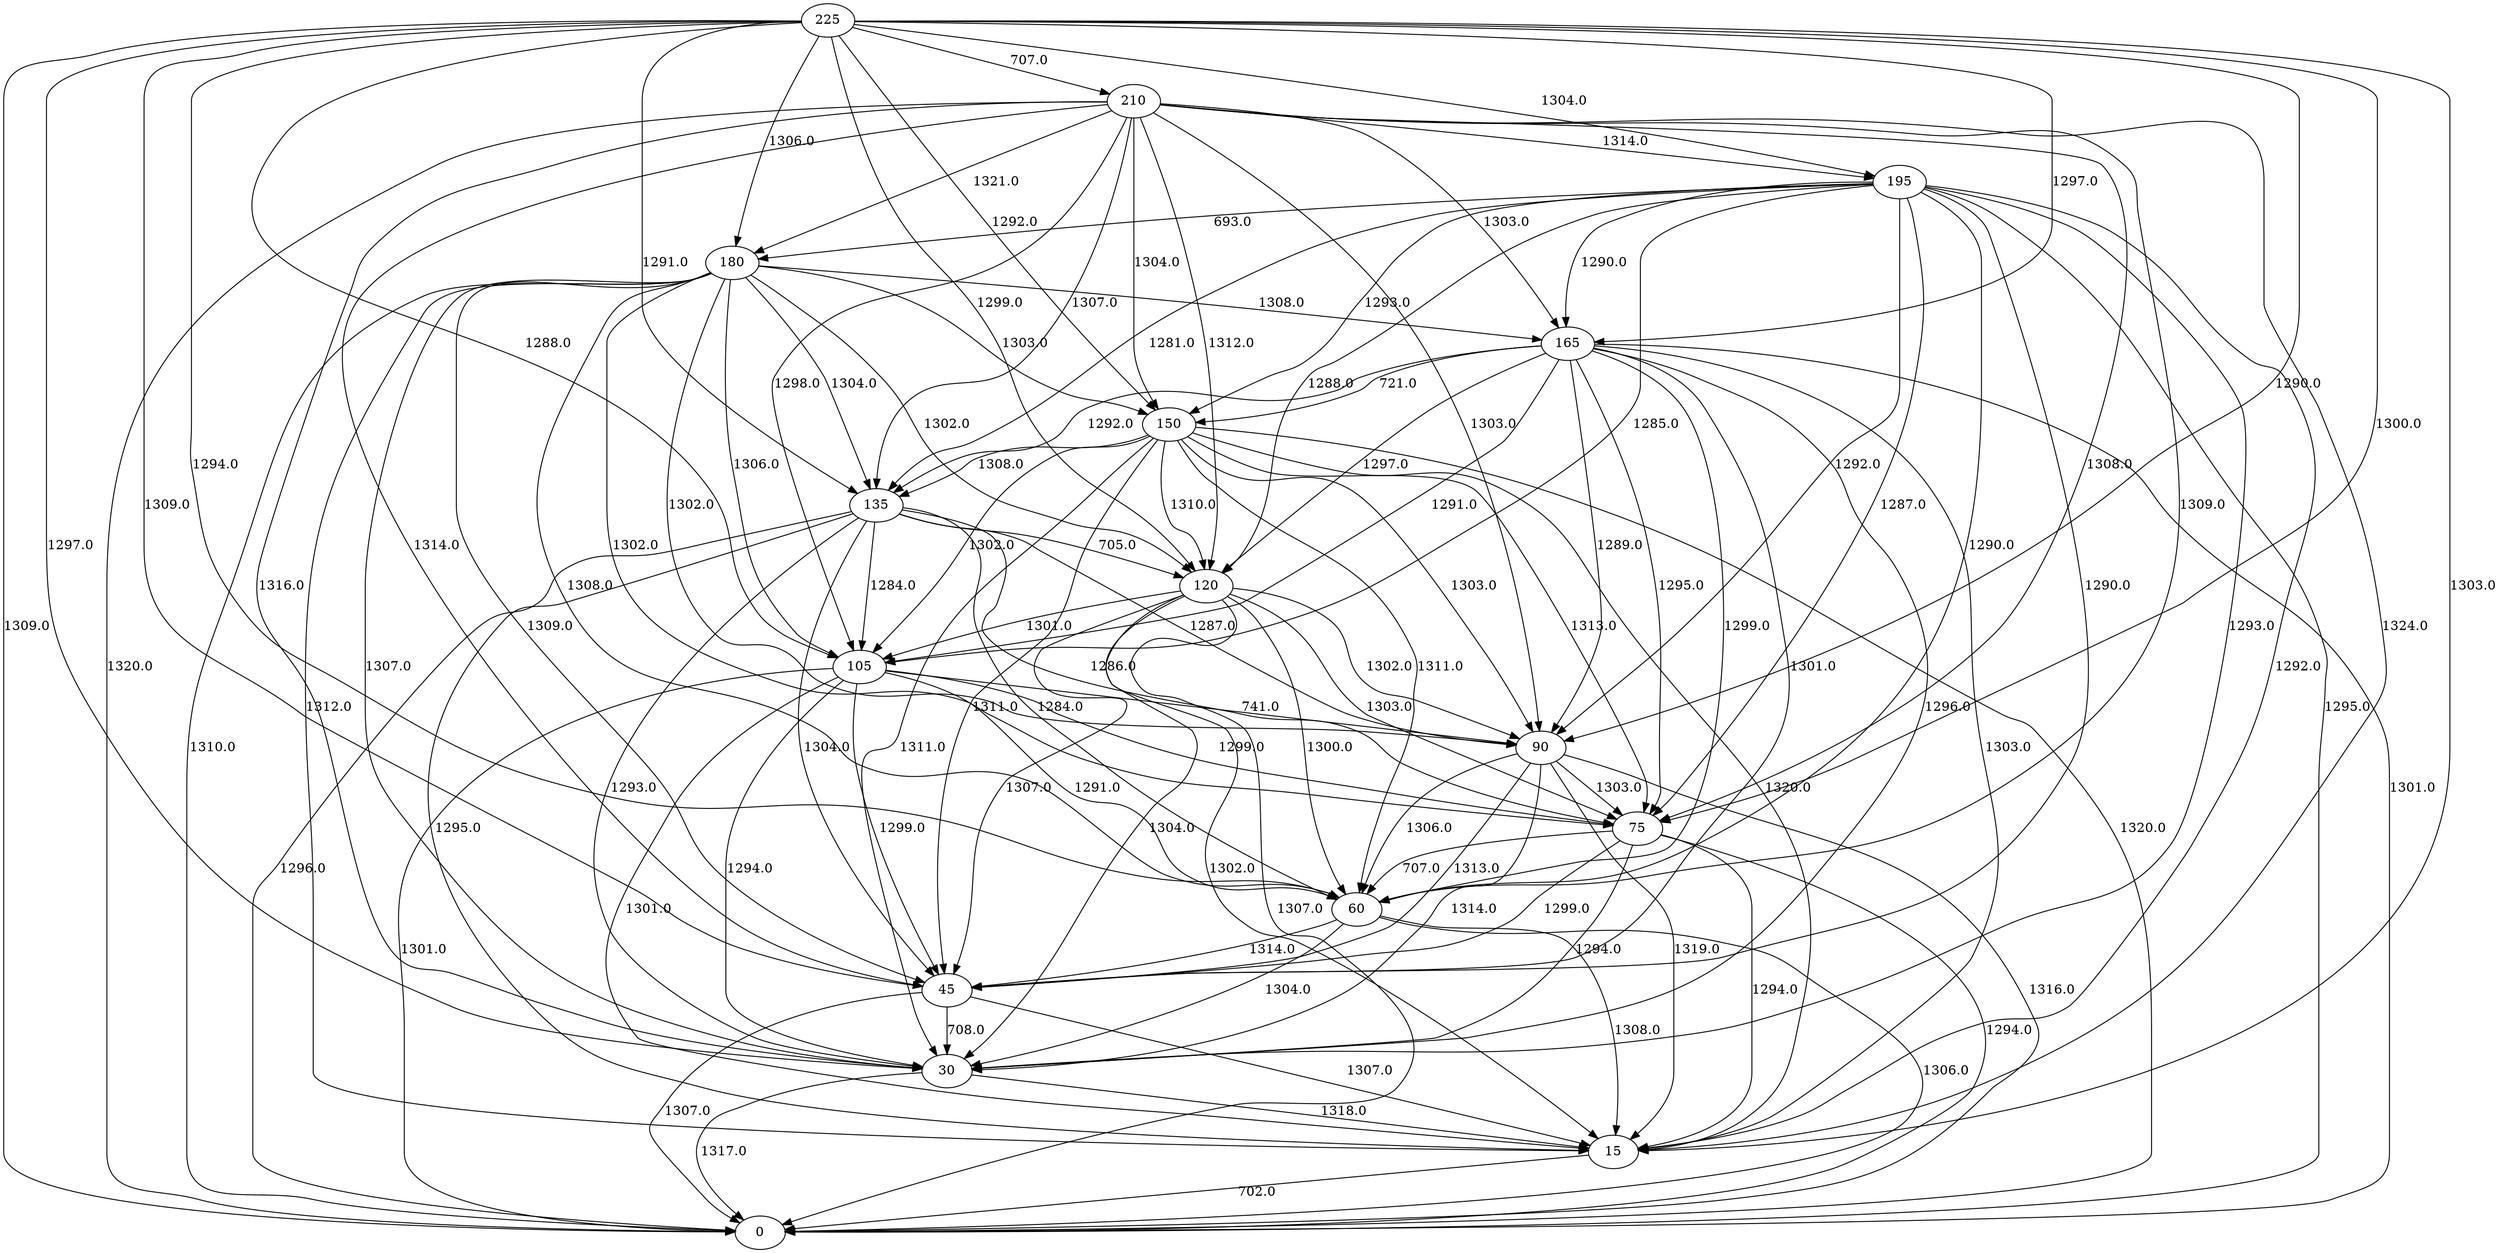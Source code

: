 digraph graphname {
0;
225;
195;
165;
135;
105;
75;
45;
15;
210;
180;
150;
120;
90;
60;
30;
225 -> 0  [weight="1309.0", label="1309.0"];
225 -> 15  [weight="1303.0", label="1303.0"];
225 -> 30  [weight="1297.0", label="1297.0"];
225 -> 45  [weight="1309.0", label="1309.0"];
225 -> 60  [weight="1294.0", label="1294.0"];
225 -> 75  [weight="1300.0", label="1300.0"];
225 -> 90  [weight="1290.0", label="1290.0"];
225 -> 105  [weight="1288.0", label="1288.0"];
225 -> 120  [weight="1299.0", label="1299.0"];
225 -> 135  [weight="1291.0", label="1291.0"];
225 -> 150  [weight="1292.0", label="1292.0"];
225 -> 165  [weight="1297.0", label="1297.0"];
225 -> 180  [weight="1306.0", label="1306.0"];
225 -> 195  [weight="1304.0", label="1304.0"];
225 -> 210  [weight="707.0", label="707.0"];
195 -> 0  [weight="1295.0", label="1295.0"];
195 -> 15  [weight="1292.0", label="1292.0"];
195 -> 30  [weight="1293.0", label="1293.0"];
195 -> 45  [weight="1290.0", label="1290.0"];
195 -> 60  [weight="1290.0", label="1290.0"];
195 -> 75  [weight="1287.0", label="1287.0"];
195 -> 90  [weight="1292.0", label="1292.0"];
195 -> 105  [weight="1285.0", label="1285.0"];
195 -> 120  [weight="1288.0", label="1288.0"];
195 -> 135  [weight="1281.0", label="1281.0"];
195 -> 150  [weight="1293.0", label="1293.0"];
195 -> 165  [weight="1290.0", label="1290.0"];
195 -> 180  [weight="693.0", label="693.0"];
165 -> 0  [weight="1301.0", label="1301.0"];
165 -> 15  [weight="1303.0", label="1303.0"];
165 -> 30  [weight="1296.0", label="1296.0"];
165 -> 45  [weight="1301.0", label="1301.0"];
165 -> 60  [weight="1299.0", label="1299.0"];
165 -> 75  [weight="1295.0", label="1295.0"];
165 -> 90  [weight="1289.0", label="1289.0"];
165 -> 105  [weight="1291.0", label="1291.0"];
165 -> 120  [weight="1297.0", label="1297.0"];
165 -> 135  [weight="1292.0", label="1292.0"];
165 -> 150  [weight="721.0", label="721.0"];
135 -> 0  [weight="1296.0", label="1296.0"];
135 -> 15  [weight="1295.0", label="1295.0"];
135 -> 30  [weight="1293.0", label="1293.0"];
135 -> 45  [weight="1304.0", label="1304.0"];
135 -> 60  [weight="1284.0", label="1284.0"];
135 -> 75  [weight="1286.0", label="1286.0"];
135 -> 90  [weight="1287.0", label="1287.0"];
135 -> 105  [weight="1284.0", label="1284.0"];
135 -> 120  [weight="705.0", label="705.0"];
105 -> 0  [weight="1301.0", label="1301.0"];
105 -> 15  [weight="1301.0", label="1301.0"];
105 -> 30  [weight="1294.0", label="1294.0"];
105 -> 45  [weight="1299.0", label="1299.0"];
105 -> 60  [weight="1291.0", label="1291.0"];
105 -> 75  [weight="1299.0", label="1299.0"];
105 -> 90  [weight="741.0", label="741.0"];
75 -> 0  [weight="1294.0", label="1294.0"];
75 -> 15  [weight="1294.0", label="1294.0"];
75 -> 30  [weight="1294.0", label="1294.0"];
75 -> 45  [weight="1299.0", label="1299.0"];
75 -> 60  [weight="707.0", label="707.0"];
45 -> 0  [weight="1307.0", label="1307.0"];
45 -> 15  [weight="1307.0", label="1307.0"];
45 -> 30  [weight="708.0", label="708.0"];
15 -> 0  [weight="702.0", label="702.0"];
210 -> 0  [weight="1320.0", label="1320.0"];
210 -> 15  [weight="1324.0", label="1324.0"];
210 -> 30  [weight="1316.0", label="1316.0"];
210 -> 45  [weight="1314.0", label="1314.0"];
210 -> 60  [weight="1309.0", label="1309.0"];
210 -> 75  [weight="1308.0", label="1308.0"];
210 -> 90  [weight="1303.0", label="1303.0"];
210 -> 105  [weight="1298.0", label="1298.0"];
210 -> 120  [weight="1312.0", label="1312.0"];
210 -> 135  [weight="1307.0", label="1307.0"];
210 -> 150  [weight="1304.0", label="1304.0"];
210 -> 165  [weight="1303.0", label="1303.0"];
210 -> 180  [weight="1321.0", label="1321.0"];
210 -> 195  [weight="1314.0", label="1314.0"];
180 -> 0  [weight="1310.0", label="1310.0"];
180 -> 15  [weight="1312.0", label="1312.0"];
180 -> 30  [weight="1307.0", label="1307.0"];
180 -> 45  [weight="1309.0", label="1309.0"];
180 -> 60  [weight="1308.0", label="1308.0"];
180 -> 75  [weight="1302.0", label="1302.0"];
180 -> 90  [weight="1302.0", label="1302.0"];
180 -> 105  [weight="1306.0", label="1306.0"];
180 -> 120  [weight="1302.0", label="1302.0"];
180 -> 135  [weight="1304.0", label="1304.0"];
180 -> 150  [weight="1303.0", label="1303.0"];
180 -> 165  [weight="1308.0", label="1308.0"];
150 -> 0  [weight="1320.0", label="1320.0"];
150 -> 15  [weight="1320.0", label="1320.0"];
150 -> 30  [weight="1311.0", label="1311.0"];
150 -> 45  [weight="1311.0", label="1311.0"];
150 -> 60  [weight="1311.0", label="1311.0"];
150 -> 75  [weight="1313.0", label="1313.0"];
150 -> 90  [weight="1303.0", label="1303.0"];
150 -> 105  [weight="1302.0", label="1302.0"];
150 -> 120  [weight="1310.0", label="1310.0"];
150 -> 135  [weight="1308.0", label="1308.0"];
120 -> 0  [weight="1307.0", label="1307.0"];
120 -> 15  [weight="1302.0", label="1302.0"];
120 -> 30  [weight="1304.0", label="1304.0"];
120 -> 45  [weight="1307.0", label="1307.0"];
120 -> 60  [weight="1300.0", label="1300.0"];
120 -> 75  [weight="1303.0", label="1303.0"];
120 -> 90  [weight="1302.0", label="1302.0"];
120 -> 105  [weight="1301.0", label="1301.0"];
90 -> 0  [weight="1316.0", label="1316.0"];
90 -> 15  [weight="1319.0", label="1319.0"];
90 -> 30  [weight="1314.0", label="1314.0"];
90 -> 45  [weight="1313.0", label="1313.0"];
90 -> 60  [weight="1306.0", label="1306.0"];
90 -> 75  [weight="1303.0", label="1303.0"];
60 -> 0  [weight="1306.0", label="1306.0"];
60 -> 15  [weight="1308.0", label="1308.0"];
60 -> 30  [weight="1304.0", label="1304.0"];
60 -> 45  [weight="1314.0", label="1314.0"];
30 -> 0  [weight="1317.0", label="1317.0"];
30 -> 15  [weight="1318.0", label="1318.0"];
}
